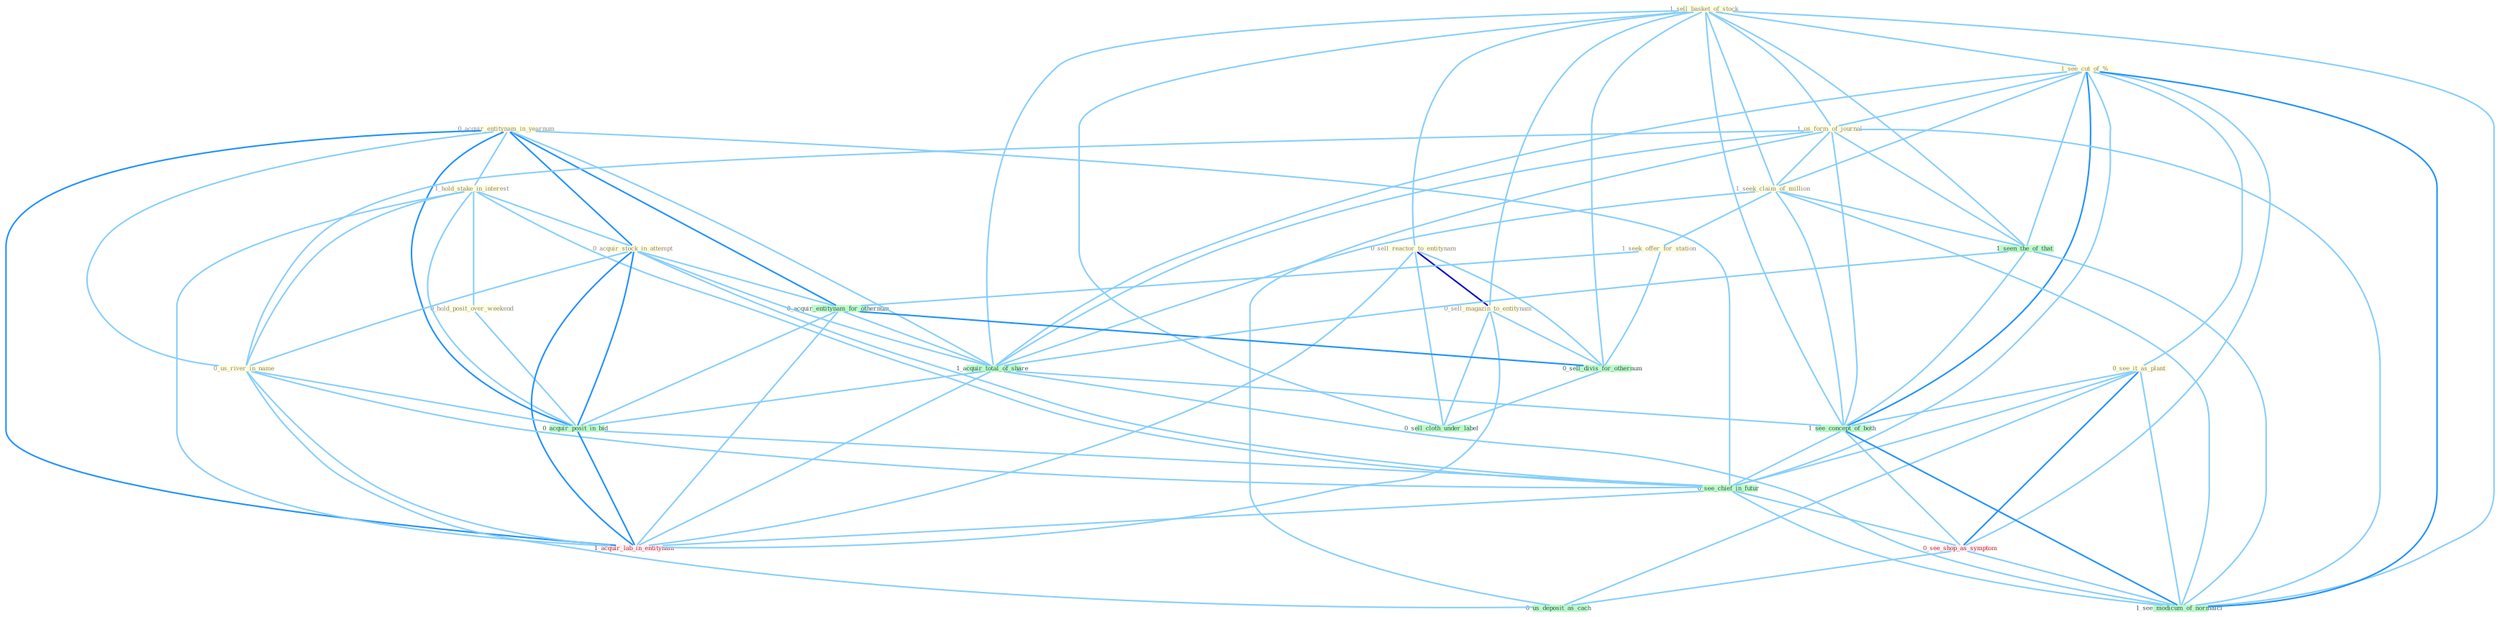 Graph G{ 
    node
    [shape=polygon,style=filled,width=.5,height=.06,color="#BDFCC9",fixedsize=true,fontsize=4,
    fontcolor="#2f4f4f"];
    {node
    [color="#ffffe0", fontcolor="#8b7d6b"] "0_acquir_entitynam_in_yearnum " "1_sell_basket_of_stock " "1_see_cut_of_% " "1_us_form_of_journal " "1_hold_stake_in_interest " "0_sell_reactor_to_entitynam " "0_hold_posit_over_weekend " "1_seek_claim_of_million " "0_see_it_as_plant " "0_acquir_stock_in_attempt " "0_us_river_in_name " "0_sell_magazin_to_entitynam " "1_seek_offer_for_station "}
{node [color="#fff0f5", fontcolor="#b22222"] "0_see_shop_as_symptom " "1_acquir_lab_in_entitynam "}
edge [color="#B0E2FF"];

	"0_acquir_entitynam_in_yearnum " -- "1_hold_stake_in_interest " [w="1", color="#87cefa" ];
	"0_acquir_entitynam_in_yearnum " -- "0_acquir_stock_in_attempt " [w="2", color="#1e90ff" , len=0.8];
	"0_acquir_entitynam_in_yearnum " -- "0_us_river_in_name " [w="1", color="#87cefa" ];
	"0_acquir_entitynam_in_yearnum " -- "0_acquir_entitynam_for_othernum " [w="2", color="#1e90ff" , len=0.8];
	"0_acquir_entitynam_in_yearnum " -- "1_acquir_total_of_share " [w="1", color="#87cefa" ];
	"0_acquir_entitynam_in_yearnum " -- "0_acquir_posit_in_bid " [w="2", color="#1e90ff" , len=0.8];
	"0_acquir_entitynam_in_yearnum " -- "0_see_chief_in_futur " [w="1", color="#87cefa" ];
	"0_acquir_entitynam_in_yearnum " -- "1_acquir_lab_in_entitynam " [w="2", color="#1e90ff" , len=0.8];
	"1_sell_basket_of_stock " -- "1_see_cut_of_% " [w="1", color="#87cefa" ];
	"1_sell_basket_of_stock " -- "1_us_form_of_journal " [w="1", color="#87cefa" ];
	"1_sell_basket_of_stock " -- "0_sell_reactor_to_entitynam " [w="1", color="#87cefa" ];
	"1_sell_basket_of_stock " -- "1_seek_claim_of_million " [w="1", color="#87cefa" ];
	"1_sell_basket_of_stock " -- "0_sell_magazin_to_entitynam " [w="1", color="#87cefa" ];
	"1_sell_basket_of_stock " -- "1_seen_the_of_that " [w="1", color="#87cefa" ];
	"1_sell_basket_of_stock " -- "0_sell_divis_for_othernum " [w="1", color="#87cefa" ];
	"1_sell_basket_of_stock " -- "1_acquir_total_of_share " [w="1", color="#87cefa" ];
	"1_sell_basket_of_stock " -- "0_sell_cloth_under_label " [w="1", color="#87cefa" ];
	"1_sell_basket_of_stock " -- "1_see_concept_of_both " [w="1", color="#87cefa" ];
	"1_sell_basket_of_stock " -- "1_see_modicum_of_normalci " [w="1", color="#87cefa" ];
	"1_see_cut_of_% " -- "1_us_form_of_journal " [w="1", color="#87cefa" ];
	"1_see_cut_of_% " -- "1_seek_claim_of_million " [w="1", color="#87cefa" ];
	"1_see_cut_of_% " -- "0_see_it_as_plant " [w="1", color="#87cefa" ];
	"1_see_cut_of_% " -- "1_seen_the_of_that " [w="1", color="#87cefa" ];
	"1_see_cut_of_% " -- "1_acquir_total_of_share " [w="1", color="#87cefa" ];
	"1_see_cut_of_% " -- "1_see_concept_of_both " [w="2", color="#1e90ff" , len=0.8];
	"1_see_cut_of_% " -- "0_see_chief_in_futur " [w="1", color="#87cefa" ];
	"1_see_cut_of_% " -- "0_see_shop_as_symptom " [w="1", color="#87cefa" ];
	"1_see_cut_of_% " -- "1_see_modicum_of_normalci " [w="2", color="#1e90ff" , len=0.8];
	"1_us_form_of_journal " -- "1_seek_claim_of_million " [w="1", color="#87cefa" ];
	"1_us_form_of_journal " -- "0_us_river_in_name " [w="1", color="#87cefa" ];
	"1_us_form_of_journal " -- "1_seen_the_of_that " [w="1", color="#87cefa" ];
	"1_us_form_of_journal " -- "1_acquir_total_of_share " [w="1", color="#87cefa" ];
	"1_us_form_of_journal " -- "1_see_concept_of_both " [w="1", color="#87cefa" ];
	"1_us_form_of_journal " -- "0_us_deposit_as_cach " [w="1", color="#87cefa" ];
	"1_us_form_of_journal " -- "1_see_modicum_of_normalci " [w="1", color="#87cefa" ];
	"1_hold_stake_in_interest " -- "0_hold_posit_over_weekend " [w="1", color="#87cefa" ];
	"1_hold_stake_in_interest " -- "0_acquir_stock_in_attempt " [w="1", color="#87cefa" ];
	"1_hold_stake_in_interest " -- "0_us_river_in_name " [w="1", color="#87cefa" ];
	"1_hold_stake_in_interest " -- "0_acquir_posit_in_bid " [w="1", color="#87cefa" ];
	"1_hold_stake_in_interest " -- "0_see_chief_in_futur " [w="1", color="#87cefa" ];
	"1_hold_stake_in_interest " -- "1_acquir_lab_in_entitynam " [w="1", color="#87cefa" ];
	"0_sell_reactor_to_entitynam " -- "0_sell_magazin_to_entitynam " [w="3", color="#0000cd" , len=0.6];
	"0_sell_reactor_to_entitynam " -- "0_sell_divis_for_othernum " [w="1", color="#87cefa" ];
	"0_sell_reactor_to_entitynam " -- "0_sell_cloth_under_label " [w="1", color="#87cefa" ];
	"0_sell_reactor_to_entitynam " -- "1_acquir_lab_in_entitynam " [w="1", color="#87cefa" ];
	"0_hold_posit_over_weekend " -- "0_acquir_posit_in_bid " [w="1", color="#87cefa" ];
	"1_seek_claim_of_million " -- "1_seek_offer_for_station " [w="1", color="#87cefa" ];
	"1_seek_claim_of_million " -- "1_seen_the_of_that " [w="1", color="#87cefa" ];
	"1_seek_claim_of_million " -- "1_acquir_total_of_share " [w="1", color="#87cefa" ];
	"1_seek_claim_of_million " -- "1_see_concept_of_both " [w="1", color="#87cefa" ];
	"1_seek_claim_of_million " -- "1_see_modicum_of_normalci " [w="1", color="#87cefa" ];
	"0_see_it_as_plant " -- "1_see_concept_of_both " [w="1", color="#87cefa" ];
	"0_see_it_as_plant " -- "0_see_chief_in_futur " [w="1", color="#87cefa" ];
	"0_see_it_as_plant " -- "0_see_shop_as_symptom " [w="2", color="#1e90ff" , len=0.8];
	"0_see_it_as_plant " -- "0_us_deposit_as_cach " [w="1", color="#87cefa" ];
	"0_see_it_as_plant " -- "1_see_modicum_of_normalci " [w="1", color="#87cefa" ];
	"0_acquir_stock_in_attempt " -- "0_us_river_in_name " [w="1", color="#87cefa" ];
	"0_acquir_stock_in_attempt " -- "0_acquir_entitynam_for_othernum " [w="1", color="#87cefa" ];
	"0_acquir_stock_in_attempt " -- "1_acquir_total_of_share " [w="1", color="#87cefa" ];
	"0_acquir_stock_in_attempt " -- "0_acquir_posit_in_bid " [w="2", color="#1e90ff" , len=0.8];
	"0_acquir_stock_in_attempt " -- "0_see_chief_in_futur " [w="1", color="#87cefa" ];
	"0_acquir_stock_in_attempt " -- "1_acquir_lab_in_entitynam " [w="2", color="#1e90ff" , len=0.8];
	"0_us_river_in_name " -- "0_acquir_posit_in_bid " [w="1", color="#87cefa" ];
	"0_us_river_in_name " -- "0_see_chief_in_futur " [w="1", color="#87cefa" ];
	"0_us_river_in_name " -- "1_acquir_lab_in_entitynam " [w="1", color="#87cefa" ];
	"0_us_river_in_name " -- "0_us_deposit_as_cach " [w="1", color="#87cefa" ];
	"0_sell_magazin_to_entitynam " -- "0_sell_divis_for_othernum " [w="1", color="#87cefa" ];
	"0_sell_magazin_to_entitynam " -- "0_sell_cloth_under_label " [w="1", color="#87cefa" ];
	"0_sell_magazin_to_entitynam " -- "1_acquir_lab_in_entitynam " [w="1", color="#87cefa" ];
	"1_seek_offer_for_station " -- "0_acquir_entitynam_for_othernum " [w="1", color="#87cefa" ];
	"1_seek_offer_for_station " -- "0_sell_divis_for_othernum " [w="1", color="#87cefa" ];
	"0_acquir_entitynam_for_othernum " -- "0_sell_divis_for_othernum " [w="2", color="#1e90ff" , len=0.8];
	"0_acquir_entitynam_for_othernum " -- "1_acquir_total_of_share " [w="1", color="#87cefa" ];
	"0_acquir_entitynam_for_othernum " -- "0_acquir_posit_in_bid " [w="1", color="#87cefa" ];
	"0_acquir_entitynam_for_othernum " -- "1_acquir_lab_in_entitynam " [w="1", color="#87cefa" ];
	"1_seen_the_of_that " -- "1_acquir_total_of_share " [w="1", color="#87cefa" ];
	"1_seen_the_of_that " -- "1_see_concept_of_both " [w="1", color="#87cefa" ];
	"1_seen_the_of_that " -- "1_see_modicum_of_normalci " [w="1", color="#87cefa" ];
	"0_sell_divis_for_othernum " -- "0_sell_cloth_under_label " [w="1", color="#87cefa" ];
	"1_acquir_total_of_share " -- "0_acquir_posit_in_bid " [w="1", color="#87cefa" ];
	"1_acquir_total_of_share " -- "1_see_concept_of_both " [w="1", color="#87cefa" ];
	"1_acquir_total_of_share " -- "1_acquir_lab_in_entitynam " [w="1", color="#87cefa" ];
	"1_acquir_total_of_share " -- "1_see_modicum_of_normalci " [w="1", color="#87cefa" ];
	"0_acquir_posit_in_bid " -- "0_see_chief_in_futur " [w="1", color="#87cefa" ];
	"0_acquir_posit_in_bid " -- "1_acquir_lab_in_entitynam " [w="2", color="#1e90ff" , len=0.8];
	"1_see_concept_of_both " -- "0_see_chief_in_futur " [w="1", color="#87cefa" ];
	"1_see_concept_of_both " -- "0_see_shop_as_symptom " [w="1", color="#87cefa" ];
	"1_see_concept_of_both " -- "1_see_modicum_of_normalci " [w="2", color="#1e90ff" , len=0.8];
	"0_see_chief_in_futur " -- "0_see_shop_as_symptom " [w="1", color="#87cefa" ];
	"0_see_chief_in_futur " -- "1_acquir_lab_in_entitynam " [w="1", color="#87cefa" ];
	"0_see_chief_in_futur " -- "1_see_modicum_of_normalci " [w="1", color="#87cefa" ];
	"0_see_shop_as_symptom " -- "0_us_deposit_as_cach " [w="1", color="#87cefa" ];
	"0_see_shop_as_symptom " -- "1_see_modicum_of_normalci " [w="1", color="#87cefa" ];
}